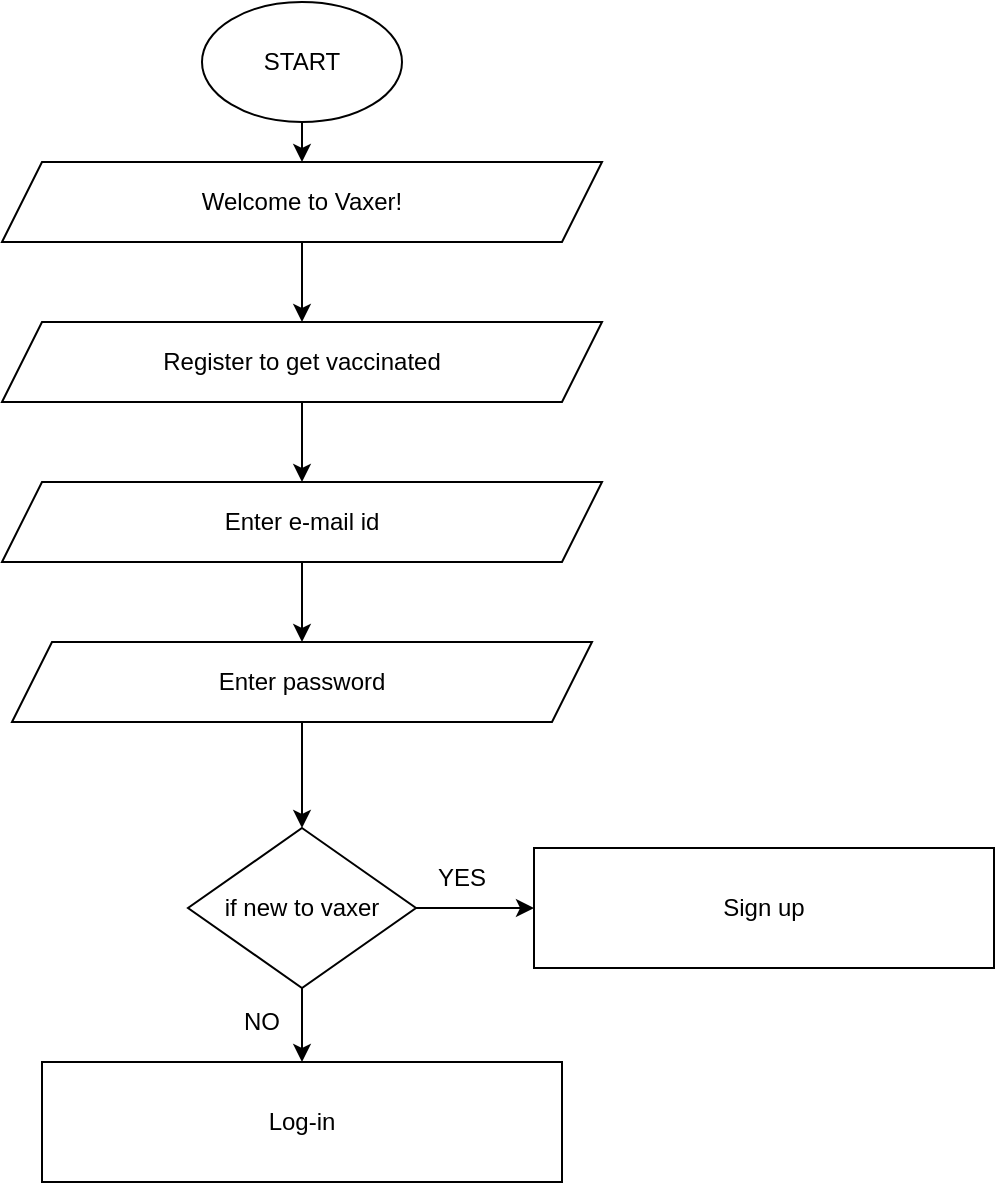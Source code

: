 <mxfile version="16.5.6" type="github">
  <diagram id="C5RBs43oDa-KdzZeNtuy" name="Page-1">
    <mxGraphModel dx="1342" dy="614" grid="1" gridSize="10" guides="1" tooltips="1" connect="1" arrows="1" fold="1" page="1" pageScale="1" pageWidth="827" pageHeight="1169" math="0" shadow="0">
      <root>
        <mxCell id="WIyWlLk6GJQsqaUBKTNV-0" />
        <mxCell id="WIyWlLk6GJQsqaUBKTNV-1" parent="WIyWlLk6GJQsqaUBKTNV-0" />
        <mxCell id="NN6-yl9f6nrDRwCk4Ufl-2" value="START" style="ellipse;whiteSpace=wrap;html=1;" parent="WIyWlLk6GJQsqaUBKTNV-1" vertex="1">
          <mxGeometry x="364" y="40" width="100" height="60" as="geometry" />
        </mxCell>
        <mxCell id="NN6-yl9f6nrDRwCk4Ufl-6" value="" style="endArrow=classic;html=1;rounded=0;exitX=0.5;exitY=1;exitDx=0;exitDy=0;entryX=0.5;entryY=0;entryDx=0;entryDy=0;" parent="WIyWlLk6GJQsqaUBKTNV-1" source="NN6-yl9f6nrDRwCk4Ufl-2" edge="1">
          <mxGeometry width="50" height="50" relative="1" as="geometry">
            <mxPoint x="160" y="210" as="sourcePoint" />
            <mxPoint x="414" y="120" as="targetPoint" />
          </mxGeometry>
        </mxCell>
        <mxCell id="uj60fQEvm2ORgHD4NZRc-9" value="" style="edgeStyle=orthogonalEdgeStyle;rounded=0;orthogonalLoop=1;jettySize=auto;html=1;" parent="WIyWlLk6GJQsqaUBKTNV-1" source="uj60fQEvm2ORgHD4NZRc-0" edge="1">
          <mxGeometry relative="1" as="geometry">
            <mxPoint x="414" y="280" as="targetPoint" />
          </mxGeometry>
        </mxCell>
        <mxCell id="uj60fQEvm2ORgHD4NZRc-0" value="Register to get vaccinated" style="shape=parallelogram;perimeter=parallelogramPerimeter;whiteSpace=wrap;html=1;fixedSize=1;" parent="WIyWlLk6GJQsqaUBKTNV-1" vertex="1">
          <mxGeometry x="264" y="200" width="300" height="40" as="geometry" />
        </mxCell>
        <mxCell id="uj60fQEvm2ORgHD4NZRc-8" value="" style="edgeStyle=orthogonalEdgeStyle;rounded=0;orthogonalLoop=1;jettySize=auto;html=1;" parent="WIyWlLk6GJQsqaUBKTNV-1" source="uj60fQEvm2ORgHD4NZRc-2" target="uj60fQEvm2ORgHD4NZRc-0" edge="1">
          <mxGeometry relative="1" as="geometry" />
        </mxCell>
        <mxCell id="uj60fQEvm2ORgHD4NZRc-2" value="Welcome to Vaxer!" style="shape=parallelogram;perimeter=parallelogramPerimeter;whiteSpace=wrap;html=1;fixedSize=1;" parent="WIyWlLk6GJQsqaUBKTNV-1" vertex="1">
          <mxGeometry x="264" y="120" width="300" height="40" as="geometry" />
        </mxCell>
        <mxCell id="uj60fQEvm2ORgHD4NZRc-15" value="" style="edgeStyle=orthogonalEdgeStyle;rounded=0;orthogonalLoop=1;jettySize=auto;html=1;" parent="WIyWlLk6GJQsqaUBKTNV-1" source="uj60fQEvm2ORgHD4NZRc-10" target="uj60fQEvm2ORgHD4NZRc-14" edge="1">
          <mxGeometry relative="1" as="geometry" />
        </mxCell>
        <mxCell id="uj60fQEvm2ORgHD4NZRc-10" value="Enter e-mail id" style="shape=parallelogram;perimeter=parallelogramPerimeter;whiteSpace=wrap;html=1;fixedSize=1;" parent="WIyWlLk6GJQsqaUBKTNV-1" vertex="1">
          <mxGeometry x="264" y="280" width="300" height="40" as="geometry" />
        </mxCell>
        <mxCell id="uj60fQEvm2ORgHD4NZRc-19" value="" style="edgeStyle=orthogonalEdgeStyle;rounded=0;orthogonalLoop=1;jettySize=auto;html=1;" parent="WIyWlLk6GJQsqaUBKTNV-1" source="uj60fQEvm2ORgHD4NZRc-14" target="uj60fQEvm2ORgHD4NZRc-16" edge="1">
          <mxGeometry relative="1" as="geometry" />
        </mxCell>
        <mxCell id="uj60fQEvm2ORgHD4NZRc-14" value="Enter password" style="shape=parallelogram;perimeter=parallelogramPerimeter;whiteSpace=wrap;html=1;fixedSize=1;" parent="WIyWlLk6GJQsqaUBKTNV-1" vertex="1">
          <mxGeometry x="269" y="360" width="290" height="40" as="geometry" />
        </mxCell>
        <mxCell id="uj60fQEvm2ORgHD4NZRc-22" value="" style="edgeStyle=orthogonalEdgeStyle;rounded=0;orthogonalLoop=1;jettySize=auto;html=1;entryX=0;entryY=0.5;entryDx=0;entryDy=0;" parent="WIyWlLk6GJQsqaUBKTNV-1" source="uj60fQEvm2ORgHD4NZRc-16" target="uj60fQEvm2ORgHD4NZRc-26" edge="1">
          <mxGeometry relative="1" as="geometry">
            <mxPoint x="530" y="490" as="targetPoint" />
          </mxGeometry>
        </mxCell>
        <mxCell id="uj60fQEvm2ORgHD4NZRc-29" value="" style="edgeStyle=orthogonalEdgeStyle;rounded=0;orthogonalLoop=1;jettySize=auto;html=1;" parent="WIyWlLk6GJQsqaUBKTNV-1" source="uj60fQEvm2ORgHD4NZRc-16" target="uj60fQEvm2ORgHD4NZRc-28" edge="1">
          <mxGeometry relative="1" as="geometry" />
        </mxCell>
        <mxCell id="uj60fQEvm2ORgHD4NZRc-16" value="if new to vaxer" style="rhombus;whiteSpace=wrap;html=1;" parent="WIyWlLk6GJQsqaUBKTNV-1" vertex="1">
          <mxGeometry x="357" y="453" width="114" height="80" as="geometry" />
        </mxCell>
        <mxCell id="uj60fQEvm2ORgHD4NZRc-26" value="Sign up" style="rounded=0;whiteSpace=wrap;html=1;" parent="WIyWlLk6GJQsqaUBKTNV-1" vertex="1">
          <mxGeometry x="530" y="463" width="230" height="60" as="geometry" />
        </mxCell>
        <mxCell id="uj60fQEvm2ORgHD4NZRc-28" value="Log-in" style="rounded=0;whiteSpace=wrap;html=1;" parent="WIyWlLk6GJQsqaUBKTNV-1" vertex="1">
          <mxGeometry x="284" y="570" width="260" height="60" as="geometry" />
        </mxCell>
        <mxCell id="phZJrWS4npIw8oqkon89-0" value="YES" style="text;html=1;strokeColor=none;fillColor=none;align=center;verticalAlign=middle;whiteSpace=wrap;rounded=0;" vertex="1" parent="WIyWlLk6GJQsqaUBKTNV-1">
          <mxGeometry x="464" y="463" width="60" height="30" as="geometry" />
        </mxCell>
        <mxCell id="phZJrWS4npIw8oqkon89-1" value="NO" style="text;html=1;strokeColor=none;fillColor=none;align=center;verticalAlign=middle;whiteSpace=wrap;rounded=0;" vertex="1" parent="WIyWlLk6GJQsqaUBKTNV-1">
          <mxGeometry x="364" y="533" width="60" height="33" as="geometry" />
        </mxCell>
      </root>
    </mxGraphModel>
  </diagram>
</mxfile>
